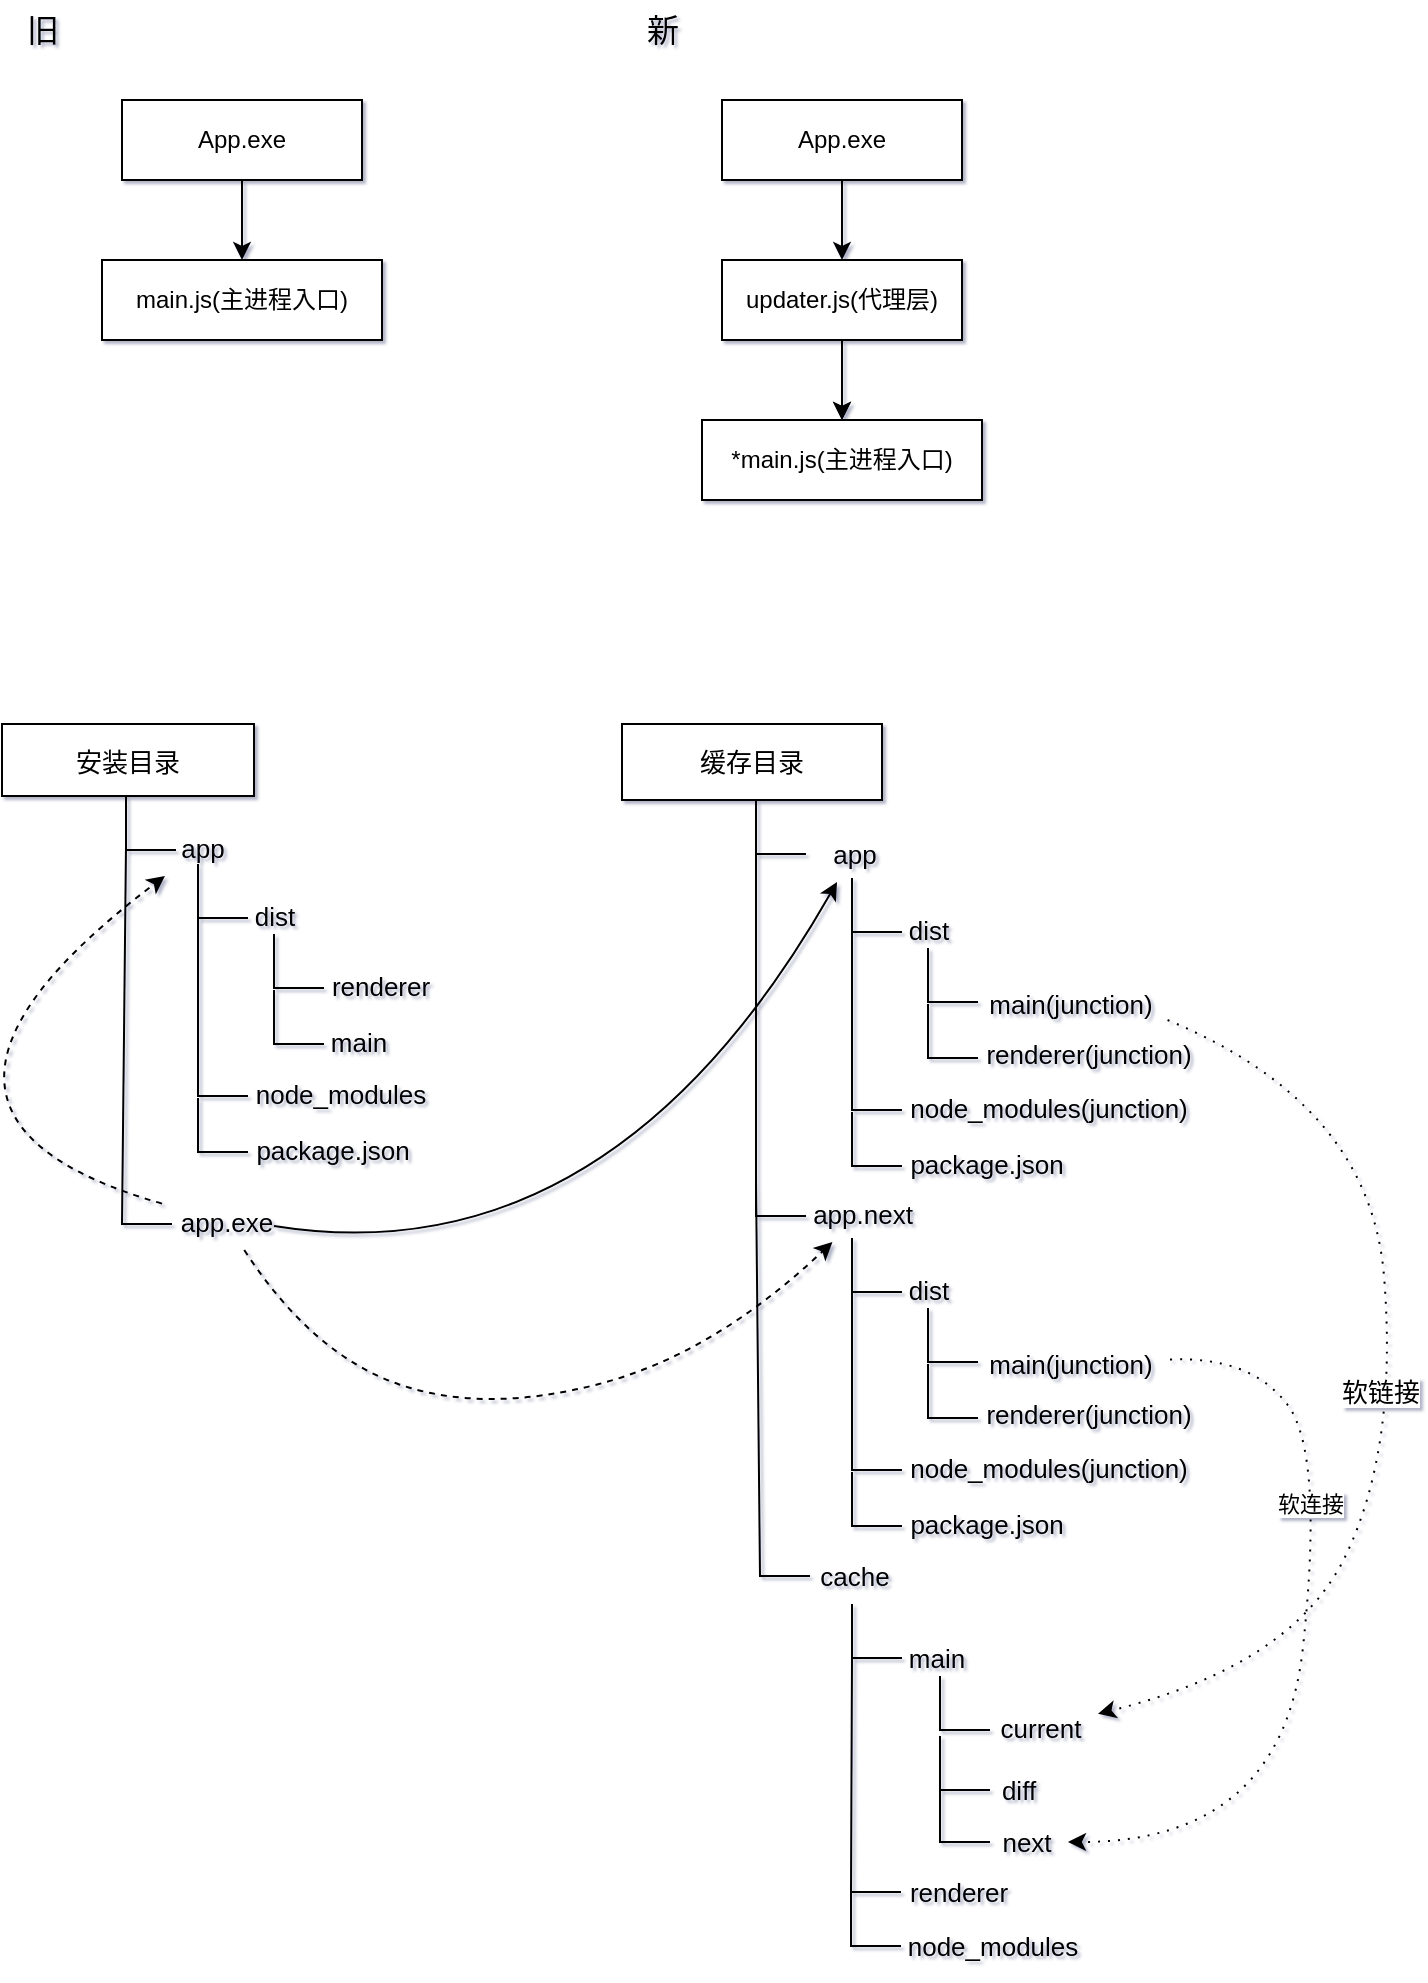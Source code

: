<mxfile version="20.6.2" type="github">
  <diagram id="9YJLU4PZDA50B_HAFXe_" name="第 1 页">
    <mxGraphModel dx="946" dy="648" grid="0" gridSize="10" guides="1" tooltips="1" connect="1" arrows="1" fold="1" page="0" pageScale="1" pageWidth="827" pageHeight="1169" math="0" shadow="1">
      <root>
        <mxCell id="0" />
        <mxCell id="1" parent="0" />
        <mxCell id="uZ-FZ9ZriDHrgORedMcS-3" style="edgeStyle=orthogonalEdgeStyle;rounded=0;orthogonalLoop=1;jettySize=auto;html=1;exitX=0.5;exitY=1;exitDx=0;exitDy=0;entryX=0.5;entryY=0;entryDx=0;entryDy=0;" parent="1" source="uZ-FZ9ZriDHrgORedMcS-1" target="uZ-FZ9ZriDHrgORedMcS-2" edge="1">
          <mxGeometry relative="1" as="geometry" />
        </mxCell>
        <mxCell id="uZ-FZ9ZriDHrgORedMcS-1" value="App.exe" style="rounded=0;whiteSpace=wrap;html=1;" parent="1" vertex="1">
          <mxGeometry x="180" y="200" width="120" height="40" as="geometry" />
        </mxCell>
        <mxCell id="uZ-FZ9ZriDHrgORedMcS-2" value="main.js(主进程入口)" style="rounded=0;whiteSpace=wrap;html=1;" parent="1" vertex="1">
          <mxGeometry x="170" y="280" width="140" height="40" as="geometry" />
        </mxCell>
        <mxCell id="uZ-FZ9ZriDHrgORedMcS-10" style="edgeStyle=orthogonalEdgeStyle;rounded=0;orthogonalLoop=1;jettySize=auto;html=1;exitX=0.5;exitY=1;exitDx=0;exitDy=0;entryX=0.5;entryY=0;entryDx=0;entryDy=0;" parent="1" source="uZ-FZ9ZriDHrgORedMcS-7" target="uZ-FZ9ZriDHrgORedMcS-9" edge="1">
          <mxGeometry relative="1" as="geometry" />
        </mxCell>
        <mxCell id="uZ-FZ9ZriDHrgORedMcS-7" value="App.exe" style="rounded=0;whiteSpace=wrap;html=1;" parent="1" vertex="1">
          <mxGeometry x="480" y="200" width="120" height="40" as="geometry" />
        </mxCell>
        <mxCell id="uZ-FZ9ZriDHrgORedMcS-8" value="*main.js(主进程入口)" style="rounded=0;whiteSpace=wrap;html=1;" parent="1" vertex="1">
          <mxGeometry x="470" y="360" width="140" height="40" as="geometry" />
        </mxCell>
        <mxCell id="uZ-FZ9ZriDHrgORedMcS-11" style="edgeStyle=orthogonalEdgeStyle;rounded=0;orthogonalLoop=1;jettySize=auto;html=1;exitX=0.5;exitY=1;exitDx=0;exitDy=0;entryX=0.5;entryY=0;entryDx=0;entryDy=0;" parent="1" source="uZ-FZ9ZriDHrgORedMcS-9" target="uZ-FZ9ZriDHrgORedMcS-8" edge="1">
          <mxGeometry relative="1" as="geometry" />
        </mxCell>
        <mxCell id="uZ-FZ9ZriDHrgORedMcS-12" style="edgeStyle=orthogonalEdgeStyle;rounded=0;orthogonalLoop=1;jettySize=auto;html=1;" parent="1" source="uZ-FZ9ZriDHrgORedMcS-9" target="uZ-FZ9ZriDHrgORedMcS-8" edge="1">
          <mxGeometry relative="1" as="geometry" />
        </mxCell>
        <mxCell id="uZ-FZ9ZriDHrgORedMcS-9" value="updater.js(代理层)" style="rounded=0;whiteSpace=wrap;html=1;" parent="1" vertex="1">
          <mxGeometry x="480" y="280" width="120" height="40" as="geometry" />
        </mxCell>
        <mxCell id="uZ-FZ9ZriDHrgORedMcS-14" value="旧" style="text;html=1;align=center;verticalAlign=middle;resizable=0;points=[];autosize=1;strokeColor=none;fillColor=none;fontSize=16;" parent="1" vertex="1">
          <mxGeometry x="120" y="150" width="40" height="30" as="geometry" />
        </mxCell>
        <mxCell id="uZ-FZ9ZriDHrgORedMcS-15" value="新" style="text;html=1;align=center;verticalAlign=middle;resizable=0;points=[];autosize=1;strokeColor=none;fillColor=none;fontSize=16;" parent="1" vertex="1">
          <mxGeometry x="430" y="150" width="40" height="30" as="geometry" />
        </mxCell>
        <mxCell id="uZ-FZ9ZriDHrgORedMcS-16" value="&lt;font style=&quot;font-size: 13px;&quot;&gt;安装目录&lt;/font&gt;" style="rounded=0;whiteSpace=wrap;html=1;fontSize=16;" parent="1" vertex="1">
          <mxGeometry x="120" y="512" width="126" height="36" as="geometry" />
        </mxCell>
        <mxCell id="uZ-FZ9ZriDHrgORedMcS-17" value="缓存目录" style="rounded=0;whiteSpace=wrap;html=1;fontSize=13;" parent="1" vertex="1">
          <mxGeometry x="430" y="512" width="130" height="38" as="geometry" />
        </mxCell>
        <mxCell id="uZ-FZ9ZriDHrgORedMcS-19" value="" style="endArrow=none;html=1;rounded=0;fontSize=13;" parent="1" edge="1">
          <mxGeometry width="50" height="50" relative="1" as="geometry">
            <mxPoint x="207" y="575" as="sourcePoint" />
            <mxPoint x="182" y="548" as="targetPoint" />
            <Array as="points">
              <mxPoint x="182" y="575" />
            </Array>
          </mxGeometry>
        </mxCell>
        <mxCell id="uZ-FZ9ZriDHrgORedMcS-20" value="app" style="text;html=1;align=center;verticalAlign=middle;resizable=0;points=[];autosize=1;strokeColor=none;fillColor=none;fontSize=13;" parent="1" vertex="1">
          <mxGeometry x="200" y="560" width="40" height="28" as="geometry" />
        </mxCell>
        <mxCell id="uZ-FZ9ZriDHrgORedMcS-21" value="" style="endArrow=none;html=1;rounded=0;fontSize=13;" parent="1" edge="1">
          <mxGeometry width="50" height="50" relative="1" as="geometry">
            <mxPoint x="243" y="609" as="sourcePoint" />
            <mxPoint x="218" y="582" as="targetPoint" />
            <Array as="points">
              <mxPoint x="218" y="609" />
            </Array>
          </mxGeometry>
        </mxCell>
        <mxCell id="uZ-FZ9ZriDHrgORedMcS-22" value="dist" style="text;html=1;align=center;verticalAlign=middle;resizable=0;points=[];autosize=1;strokeColor=none;fillColor=none;fontSize=13;" parent="1" vertex="1">
          <mxGeometry x="237" y="594" width="38" height="28" as="geometry" />
        </mxCell>
        <mxCell id="uZ-FZ9ZriDHrgORedMcS-24" value="" style="endArrow=none;html=1;rounded=0;fontSize=13;" parent="1" edge="1">
          <mxGeometry width="50" height="50" relative="1" as="geometry">
            <mxPoint x="243" y="698" as="sourcePoint" />
            <mxPoint x="218" y="594" as="targetPoint" />
            <Array as="points">
              <mxPoint x="218" y="698" />
            </Array>
          </mxGeometry>
        </mxCell>
        <mxCell id="uZ-FZ9ZriDHrgORedMcS-25" value="node_modules" style="text;html=1;align=center;verticalAlign=middle;resizable=0;points=[];autosize=1;strokeColor=none;fillColor=none;fontSize=13;" parent="1" vertex="1">
          <mxGeometry x="237" y="683" width="103" height="28" as="geometry" />
        </mxCell>
        <mxCell id="uZ-FZ9ZriDHrgORedMcS-26" value="" style="endArrow=none;html=1;rounded=0;fontSize=13;" parent="1" edge="1">
          <mxGeometry width="50" height="50" relative="1" as="geometry">
            <mxPoint x="243" y="726" as="sourcePoint" />
            <mxPoint x="218" y="699" as="targetPoint" />
            <Array as="points">
              <mxPoint x="218" y="726" />
            </Array>
          </mxGeometry>
        </mxCell>
        <mxCell id="uZ-FZ9ZriDHrgORedMcS-27" value="package.json" style="text;html=1;align=center;verticalAlign=middle;resizable=0;points=[];autosize=1;strokeColor=none;fillColor=none;fontSize=13;" parent="1" vertex="1">
          <mxGeometry x="237" y="711" width="95" height="28" as="geometry" />
        </mxCell>
        <mxCell id="uZ-FZ9ZriDHrgORedMcS-28" value="" style="endArrow=none;html=1;rounded=0;fontSize=13;" parent="1" edge="1">
          <mxGeometry width="50" height="50" relative="1" as="geometry">
            <mxPoint x="281" y="672" as="sourcePoint" />
            <mxPoint x="256" y="645" as="targetPoint" />
            <Array as="points">
              <mxPoint x="256" y="672" />
            </Array>
          </mxGeometry>
        </mxCell>
        <mxCell id="uZ-FZ9ZriDHrgORedMcS-29" value="" style="endArrow=none;html=1;rounded=0;fontSize=13;" parent="1" edge="1">
          <mxGeometry width="50" height="50" relative="1" as="geometry">
            <mxPoint x="281" y="644" as="sourcePoint" />
            <mxPoint x="256" y="617" as="targetPoint" />
            <Array as="points">
              <mxPoint x="256" y="644" />
            </Array>
          </mxGeometry>
        </mxCell>
        <mxCell id="uZ-FZ9ZriDHrgORedMcS-30" value="renderer" style="text;html=1;align=center;verticalAlign=middle;resizable=0;points=[];autosize=1;strokeColor=none;fillColor=none;fontSize=13;" parent="1" vertex="1">
          <mxGeometry x="275" y="629" width="67" height="28" as="geometry" />
        </mxCell>
        <mxCell id="uZ-FZ9ZriDHrgORedMcS-31" value="main" style="text;html=1;align=center;verticalAlign=middle;resizable=0;points=[];autosize=1;strokeColor=none;fillColor=none;fontSize=13;" parent="1" vertex="1">
          <mxGeometry x="275" y="657" width="46" height="28" as="geometry" />
        </mxCell>
        <mxCell id="uZ-FZ9ZriDHrgORedMcS-32" value="" style="endArrow=none;html=1;rounded=0;fontSize=13;" parent="1" edge="1">
          <mxGeometry width="50" height="50" relative="1" as="geometry">
            <mxPoint x="205" y="762" as="sourcePoint" />
            <mxPoint x="182" y="573" as="targetPoint" />
            <Array as="points">
              <mxPoint x="180" y="762" />
            </Array>
          </mxGeometry>
        </mxCell>
        <mxCell id="uZ-FZ9ZriDHrgORedMcS-33" value="app.exe" style="text;html=1;align=center;verticalAlign=middle;resizable=0;points=[];autosize=1;strokeColor=none;fillColor=none;fontSize=13;" parent="1" vertex="1">
          <mxGeometry x="200" y="747" width="64" height="28" as="geometry" />
        </mxCell>
        <mxCell id="uZ-FZ9ZriDHrgORedMcS-37" value="app" style="text;html=1;align=center;verticalAlign=middle;resizable=0;points=[];autosize=1;strokeColor=none;fillColor=none;fontSize=13;" parent="1" vertex="1">
          <mxGeometry x="525.5" y="563" width="40" height="28" as="geometry" />
        </mxCell>
        <mxCell id="uZ-FZ9ZriDHrgORedMcS-38" value="" style="endArrow=none;html=1;rounded=0;fontSize=13;" parent="1" edge="1">
          <mxGeometry width="50" height="50" relative="1" as="geometry">
            <mxPoint x="570" y="616" as="sourcePoint" />
            <mxPoint x="545" y="589" as="targetPoint" />
            <Array as="points">
              <mxPoint x="545" y="616" />
            </Array>
          </mxGeometry>
        </mxCell>
        <mxCell id="uZ-FZ9ZriDHrgORedMcS-39" value="dist" style="text;html=1;align=center;verticalAlign=middle;resizable=0;points=[];autosize=1;strokeColor=none;fillColor=none;fontSize=13;" parent="1" vertex="1">
          <mxGeometry x="564" y="601" width="38" height="28" as="geometry" />
        </mxCell>
        <mxCell id="uZ-FZ9ZriDHrgORedMcS-40" value="" style="endArrow=none;html=1;rounded=0;fontSize=13;" parent="1" edge="1">
          <mxGeometry width="50" height="50" relative="1" as="geometry">
            <mxPoint x="570" y="705" as="sourcePoint" />
            <mxPoint x="545" y="601" as="targetPoint" />
            <Array as="points">
              <mxPoint x="545" y="705" />
            </Array>
          </mxGeometry>
        </mxCell>
        <mxCell id="uZ-FZ9ZriDHrgORedMcS-41" value="node_modules(junction)" style="text;html=1;align=center;verticalAlign=middle;resizable=0;points=[];autosize=1;strokeColor=none;fillColor=none;fontSize=13;" parent="1" vertex="1">
          <mxGeometry x="564" y="690" width="157" height="28" as="geometry" />
        </mxCell>
        <mxCell id="uZ-FZ9ZriDHrgORedMcS-42" value="" style="endArrow=none;html=1;rounded=0;fontSize=13;" parent="1" edge="1">
          <mxGeometry width="50" height="50" relative="1" as="geometry">
            <mxPoint x="570" y="733" as="sourcePoint" />
            <mxPoint x="545" y="706" as="targetPoint" />
            <Array as="points">
              <mxPoint x="545" y="733" />
            </Array>
          </mxGeometry>
        </mxCell>
        <mxCell id="uZ-FZ9ZriDHrgORedMcS-43" value="package.json" style="text;html=1;align=center;verticalAlign=middle;resizable=0;points=[];autosize=1;strokeColor=none;fillColor=none;fontSize=13;" parent="1" vertex="1">
          <mxGeometry x="564" y="718" width="95" height="28" as="geometry" />
        </mxCell>
        <mxCell id="uZ-FZ9ZriDHrgORedMcS-44" value="" style="endArrow=none;html=1;rounded=0;fontSize=13;" parent="1" edge="1">
          <mxGeometry width="50" height="50" relative="1" as="geometry">
            <mxPoint x="608" y="679" as="sourcePoint" />
            <mxPoint x="583" y="652" as="targetPoint" />
            <Array as="points">
              <mxPoint x="583" y="679" />
            </Array>
          </mxGeometry>
        </mxCell>
        <mxCell id="uZ-FZ9ZriDHrgORedMcS-45" value="" style="endArrow=none;html=1;rounded=0;fontSize=13;" parent="1" edge="1">
          <mxGeometry width="50" height="50" relative="1" as="geometry">
            <mxPoint x="608" y="651" as="sourcePoint" />
            <mxPoint x="583" y="624" as="targetPoint" />
            <Array as="points">
              <mxPoint x="583" y="651" />
            </Array>
          </mxGeometry>
        </mxCell>
        <mxCell id="uZ-FZ9ZriDHrgORedMcS-46" value="renderer(junction)" style="text;html=1;align=center;verticalAlign=middle;resizable=0;points=[];autosize=1;strokeColor=none;fillColor=none;fontSize=13;" parent="1" vertex="1">
          <mxGeometry x="602" y="663" width="121" height="28" as="geometry" />
        </mxCell>
        <mxCell id="uZ-FZ9ZriDHrgORedMcS-47" value="main(junction)" style="text;html=1;align=center;verticalAlign=middle;resizable=0;points=[];autosize=1;strokeColor=none;fillColor=none;fontSize=13;" parent="1" vertex="1">
          <mxGeometry x="604" y="638" width="100" height="28" as="geometry" />
        </mxCell>
        <mxCell id="uZ-FZ9ZriDHrgORedMcS-48" value="" style="endArrow=none;html=1;rounded=0;fontSize=13;" parent="1" edge="1">
          <mxGeometry width="50" height="50" relative="1" as="geometry">
            <mxPoint x="524" y="938" as="sourcePoint" />
            <mxPoint x="497" y="740" as="targetPoint" />
            <Array as="points">
              <mxPoint x="499" y="938" />
            </Array>
          </mxGeometry>
        </mxCell>
        <mxCell id="uZ-FZ9ZriDHrgORedMcS-49" value="cache" style="text;html=1;align=center;verticalAlign=middle;resizable=0;points=[];autosize=1;strokeColor=none;fillColor=none;fontSize=13;" parent="1" vertex="1">
          <mxGeometry x="519" y="924" width="53" height="28" as="geometry" />
        </mxCell>
        <mxCell id="uZ-FZ9ZriDHrgORedMcS-50" value="" style="endArrow=none;html=1;rounded=0;fontSize=13;" parent="1" edge="1">
          <mxGeometry width="50" height="50" relative="1" as="geometry">
            <mxPoint x="522" y="577" as="sourcePoint" />
            <mxPoint x="497" y="550" as="targetPoint" />
            <Array as="points">
              <mxPoint x="497" y="577" />
            </Array>
          </mxGeometry>
        </mxCell>
        <mxCell id="uZ-FZ9ZriDHrgORedMcS-52" value="" style="endArrow=none;html=1;rounded=0;fontSize=13;" parent="1" edge="1">
          <mxGeometry width="50" height="50" relative="1" as="geometry">
            <mxPoint x="569.5" y="1096" as="sourcePoint" />
            <mxPoint x="545" y="979" as="targetPoint" />
            <Array as="points">
              <mxPoint x="544.5" y="1096" />
            </Array>
          </mxGeometry>
        </mxCell>
        <mxCell id="uZ-FZ9ZriDHrgORedMcS-53" value="" style="endArrow=none;html=1;rounded=0;fontSize=13;" parent="1" edge="1">
          <mxGeometry width="50" height="50" relative="1" as="geometry">
            <mxPoint x="570" y="979" as="sourcePoint" />
            <mxPoint x="545" y="952" as="targetPoint" />
            <Array as="points">
              <mxPoint x="545" y="979" />
            </Array>
          </mxGeometry>
        </mxCell>
        <mxCell id="uZ-FZ9ZriDHrgORedMcS-54" value="renderer" style="text;html=1;align=center;verticalAlign=middle;resizable=0;points=[];autosize=1;strokeColor=none;fillColor=none;fontSize=13;" parent="1" vertex="1">
          <mxGeometry x="564.5" y="1082" width="67" height="28" as="geometry" />
        </mxCell>
        <mxCell id="uZ-FZ9ZriDHrgORedMcS-55" value="main" style="text;html=1;align=center;verticalAlign=middle;resizable=0;points=[];autosize=1;strokeColor=none;fillColor=none;fontSize=13;" parent="1" vertex="1">
          <mxGeometry x="564" y="965" width="46" height="28" as="geometry" />
        </mxCell>
        <mxCell id="uZ-FZ9ZriDHrgORedMcS-56" value="node_modules" style="text;html=1;align=center;verticalAlign=middle;resizable=0;points=[];autosize=1;strokeColor=none;fillColor=none;fontSize=13;" parent="1" vertex="1">
          <mxGeometry x="563" y="1109" width="103" height="28" as="geometry" />
        </mxCell>
        <mxCell id="uZ-FZ9ZriDHrgORedMcS-57" value="" style="endArrow=none;html=1;rounded=0;fontSize=13;" parent="1" edge="1">
          <mxGeometry width="50" height="50" relative="1" as="geometry">
            <mxPoint x="569.5" y="1123" as="sourcePoint" />
            <mxPoint x="544.5" y="1096" as="targetPoint" />
            <Array as="points">
              <mxPoint x="544.5" y="1123" />
            </Array>
          </mxGeometry>
        </mxCell>
        <mxCell id="uZ-FZ9ZriDHrgORedMcS-58" value="" style="endArrow=none;html=1;rounded=0;fontSize=13;" parent="1" edge="1">
          <mxGeometry width="50" height="50" relative="1" as="geometry">
            <mxPoint x="614" y="1015" as="sourcePoint" />
            <mxPoint x="589" y="988" as="targetPoint" />
            <Array as="points">
              <mxPoint x="589" y="1015" />
            </Array>
          </mxGeometry>
        </mxCell>
        <mxCell id="uZ-FZ9ZriDHrgORedMcS-59" value="current" style="text;html=1;align=center;verticalAlign=middle;resizable=0;points=[];autosize=1;strokeColor=none;fillColor=none;fontSize=13;" parent="1" vertex="1">
          <mxGeometry x="610" y="1000" width="58" height="28" as="geometry" />
        </mxCell>
        <mxCell id="uZ-FZ9ZriDHrgORedMcS-60" value="" style="endArrow=none;html=1;rounded=0;fontSize=13;" parent="1" edge="1">
          <mxGeometry width="50" height="50" relative="1" as="geometry">
            <mxPoint x="614" y="1045" as="sourcePoint" />
            <mxPoint x="589" y="1018" as="targetPoint" />
            <Array as="points">
              <mxPoint x="589" y="1045" />
            </Array>
          </mxGeometry>
        </mxCell>
        <mxCell id="uZ-FZ9ZriDHrgORedMcS-61" value="diff" style="text;html=1;align=center;verticalAlign=middle;resizable=0;points=[];autosize=1;strokeColor=none;fillColor=none;fontSize=13;" parent="1" vertex="1">
          <mxGeometry x="610" y="1031" width="35" height="28" as="geometry" />
        </mxCell>
        <mxCell id="uZ-FZ9ZriDHrgORedMcS-62" value="" style="endArrow=none;html=1;rounded=0;fontSize=13;" parent="1" edge="1">
          <mxGeometry width="50" height="50" relative="1" as="geometry">
            <mxPoint x="614" y="1071" as="sourcePoint" />
            <mxPoint x="589" y="1044" as="targetPoint" />
            <Array as="points">
              <mxPoint x="589" y="1071" />
            </Array>
          </mxGeometry>
        </mxCell>
        <mxCell id="uZ-FZ9ZriDHrgORedMcS-63" value="next" style="text;html=1;align=center;verticalAlign=middle;resizable=0;points=[];autosize=1;strokeColor=none;fillColor=none;fontSize=13;" parent="1" vertex="1">
          <mxGeometry x="610" y="1057" width="43" height="28" as="geometry" />
        </mxCell>
        <mxCell id="uZ-FZ9ZriDHrgORedMcS-67" value="" style="curved=1;endArrow=classic;html=1;rounded=0;fontSize=13;" parent="1" target="uZ-FZ9ZriDHrgORedMcS-37" edge="1">
          <mxGeometry width="50" height="50" relative="1" as="geometry">
            <mxPoint x="256" y="763" as="sourcePoint" />
            <mxPoint x="306" y="713" as="targetPoint" />
            <Array as="points">
              <mxPoint x="424" y="790" />
            </Array>
          </mxGeometry>
        </mxCell>
        <mxCell id="uZ-FZ9ZriDHrgORedMcS-68" value="" style="curved=1;endArrow=classic;html=1;rounded=0;fontSize=13;dashed=1;" parent="1" source="uZ-FZ9ZriDHrgORedMcS-33" target="uZ-FZ9ZriDHrgORedMcS-20" edge="1">
          <mxGeometry width="50" height="50" relative="1" as="geometry">
            <mxPoint x="386" y="749" as="sourcePoint" />
            <mxPoint x="436" y="699" as="targetPoint" />
            <Array as="points">
              <mxPoint x="44" y="707" />
            </Array>
          </mxGeometry>
        </mxCell>
        <mxCell id="uZ-FZ9ZriDHrgORedMcS-69" value="" style="curved=1;endArrow=classic;html=1;rounded=0;dashed=1;fontSize=13;exitX=0.988;exitY=0.786;exitDx=0;exitDy=0;exitPerimeter=0;dashPattern=1 4;" parent="1" source="uZ-FZ9ZriDHrgORedMcS-47" target="uZ-FZ9ZriDHrgORedMcS-59" edge="1">
          <mxGeometry width="50" height="50" relative="1" as="geometry">
            <mxPoint x="386" y="749" as="sourcePoint" />
            <mxPoint x="436" y="699" as="targetPoint" />
            <Array as="points">
              <mxPoint x="804" y="702" />
              <mxPoint x="818" y="874" />
              <mxPoint x="765" y="983" />
            </Array>
          </mxGeometry>
        </mxCell>
        <mxCell id="uZ-FZ9ZriDHrgORedMcS-70" value="软链接" style="edgeLabel;html=1;align=center;verticalAlign=middle;resizable=0;points=[];fontSize=13;" parent="uZ-FZ9ZriDHrgORedMcS-69" vertex="1" connectable="0">
          <mxGeometry x="0.007" y="-7" relative="1" as="geometry">
            <mxPoint as="offset" />
          </mxGeometry>
        </mxCell>
        <mxCell id="RuwMf6eavU-gGLaVO35--1" value="app.next" style="text;html=1;align=center;verticalAlign=middle;resizable=0;points=[];autosize=1;strokeColor=none;fillColor=none;fontSize=13;" vertex="1" parent="1">
          <mxGeometry x="516" y="743" width="68" height="28" as="geometry" />
        </mxCell>
        <mxCell id="RuwMf6eavU-gGLaVO35--2" value="" style="endArrow=none;html=1;rounded=0;fontSize=13;" edge="1" parent="1">
          <mxGeometry width="50" height="50" relative="1" as="geometry">
            <mxPoint x="570" y="796" as="sourcePoint" />
            <mxPoint x="545" y="769" as="targetPoint" />
            <Array as="points">
              <mxPoint x="545" y="796" />
            </Array>
          </mxGeometry>
        </mxCell>
        <mxCell id="RuwMf6eavU-gGLaVO35--3" value="dist" style="text;html=1;align=center;verticalAlign=middle;resizable=0;points=[];autosize=1;strokeColor=none;fillColor=none;fontSize=13;" vertex="1" parent="1">
          <mxGeometry x="564" y="781" width="38" height="28" as="geometry" />
        </mxCell>
        <mxCell id="RuwMf6eavU-gGLaVO35--4" value="" style="endArrow=none;html=1;rounded=0;fontSize=13;" edge="1" parent="1">
          <mxGeometry width="50" height="50" relative="1" as="geometry">
            <mxPoint x="570" y="885" as="sourcePoint" />
            <mxPoint x="545" y="781" as="targetPoint" />
            <Array as="points">
              <mxPoint x="545" y="885" />
            </Array>
          </mxGeometry>
        </mxCell>
        <mxCell id="RuwMf6eavU-gGLaVO35--5" value="node_modules(junction)" style="text;html=1;align=center;verticalAlign=middle;resizable=0;points=[];autosize=1;strokeColor=none;fillColor=none;fontSize=13;" vertex="1" parent="1">
          <mxGeometry x="564" y="870" width="157" height="28" as="geometry" />
        </mxCell>
        <mxCell id="RuwMf6eavU-gGLaVO35--6" value="" style="endArrow=none;html=1;rounded=0;fontSize=13;" edge="1" parent="1">
          <mxGeometry width="50" height="50" relative="1" as="geometry">
            <mxPoint x="570" y="913" as="sourcePoint" />
            <mxPoint x="545" y="886" as="targetPoint" />
            <Array as="points">
              <mxPoint x="545" y="913" />
            </Array>
          </mxGeometry>
        </mxCell>
        <mxCell id="RuwMf6eavU-gGLaVO35--7" value="package.json" style="text;html=1;align=center;verticalAlign=middle;resizable=0;points=[];autosize=1;strokeColor=none;fillColor=none;fontSize=13;" vertex="1" parent="1">
          <mxGeometry x="564" y="898" width="95" height="28" as="geometry" />
        </mxCell>
        <mxCell id="RuwMf6eavU-gGLaVO35--8" value="" style="endArrow=none;html=1;rounded=0;fontSize=13;" edge="1" parent="1">
          <mxGeometry width="50" height="50" relative="1" as="geometry">
            <mxPoint x="608" y="859" as="sourcePoint" />
            <mxPoint x="583" y="832" as="targetPoint" />
            <Array as="points">
              <mxPoint x="583" y="859" />
            </Array>
          </mxGeometry>
        </mxCell>
        <mxCell id="RuwMf6eavU-gGLaVO35--9" value="" style="endArrow=none;html=1;rounded=0;fontSize=13;" edge="1" parent="1">
          <mxGeometry width="50" height="50" relative="1" as="geometry">
            <mxPoint x="608" y="831" as="sourcePoint" />
            <mxPoint x="583" y="804" as="targetPoint" />
            <Array as="points">
              <mxPoint x="583" y="831" />
            </Array>
          </mxGeometry>
        </mxCell>
        <mxCell id="RuwMf6eavU-gGLaVO35--10" value="renderer(junction)" style="text;html=1;align=center;verticalAlign=middle;resizable=0;points=[];autosize=1;strokeColor=none;fillColor=none;fontSize=13;" vertex="1" parent="1">
          <mxGeometry x="602" y="843" width="121" height="28" as="geometry" />
        </mxCell>
        <mxCell id="RuwMf6eavU-gGLaVO35--11" value="main(junction)" style="text;html=1;align=center;verticalAlign=middle;resizable=0;points=[];autosize=1;strokeColor=none;fillColor=none;fontSize=13;" vertex="1" parent="1">
          <mxGeometry x="604" y="818" width="100" height="28" as="geometry" />
        </mxCell>
        <mxCell id="RuwMf6eavU-gGLaVO35--12" value="" style="endArrow=none;html=1;rounded=0;fontSize=13;" edge="1" parent="1">
          <mxGeometry width="50" height="50" relative="1" as="geometry">
            <mxPoint x="522" y="758" as="sourcePoint" />
            <mxPoint x="497" y="569" as="targetPoint" />
            <Array as="points">
              <mxPoint x="497" y="758" />
            </Array>
          </mxGeometry>
        </mxCell>
        <mxCell id="RuwMf6eavU-gGLaVO35--17" value="" style="curved=1;endArrow=classic;html=1;rounded=0;dashed=1;dashPattern=1 4;" edge="1" parent="1" source="RuwMf6eavU-gGLaVO35--11" target="uZ-FZ9ZriDHrgORedMcS-63">
          <mxGeometry width="50" height="50" relative="1" as="geometry">
            <mxPoint x="733" y="926" as="sourcePoint" />
            <mxPoint x="783" y="876" as="targetPoint" />
            <Array as="points">
              <mxPoint x="744" y="828" />
              <mxPoint x="781" y="876" />
              <mxPoint x="760" y="1071" />
            </Array>
          </mxGeometry>
        </mxCell>
        <mxCell id="RuwMf6eavU-gGLaVO35--18" value="软连接" style="edgeLabel;html=1;align=center;verticalAlign=middle;resizable=0;points=[];" vertex="1" connectable="0" parent="RuwMf6eavU-gGLaVO35--17">
          <mxGeometry x="-0.37" y="-4" relative="1" as="geometry">
            <mxPoint as="offset" />
          </mxGeometry>
        </mxCell>
        <mxCell id="RuwMf6eavU-gGLaVO35--19" value="" style="curved=1;endArrow=classic;html=1;rounded=0;dashed=1;" edge="1" parent="1" source="uZ-FZ9ZriDHrgORedMcS-33" target="RuwMf6eavU-gGLaVO35--1">
          <mxGeometry width="50" height="50" relative="1" as="geometry">
            <mxPoint x="380" y="783" as="sourcePoint" />
            <mxPoint x="430" y="733" as="targetPoint" />
            <Array as="points">
              <mxPoint x="275" y="827" />
              <mxPoint x="361" y="857" />
              <mxPoint x="476" y="827" />
            </Array>
          </mxGeometry>
        </mxCell>
      </root>
    </mxGraphModel>
  </diagram>
</mxfile>
